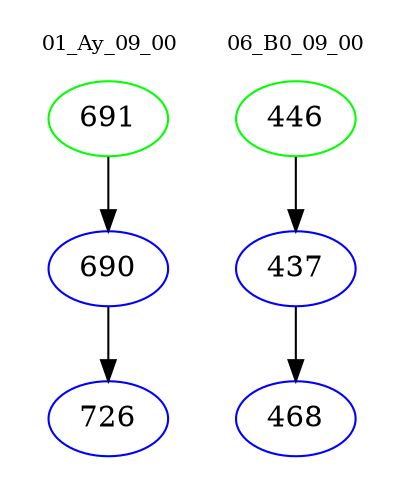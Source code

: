 digraph{
subgraph cluster_0 {
color = white
label = "01_Ay_09_00";
fontsize=10;
T0_691 [label="691", color="green"]
T0_691 -> T0_690 [color="black"]
T0_690 [label="690", color="blue"]
T0_690 -> T0_726 [color="black"]
T0_726 [label="726", color="blue"]
}
subgraph cluster_1 {
color = white
label = "06_B0_09_00";
fontsize=10;
T1_446 [label="446", color="green"]
T1_446 -> T1_437 [color="black"]
T1_437 [label="437", color="blue"]
T1_437 -> T1_468 [color="black"]
T1_468 [label="468", color="blue"]
}
}
